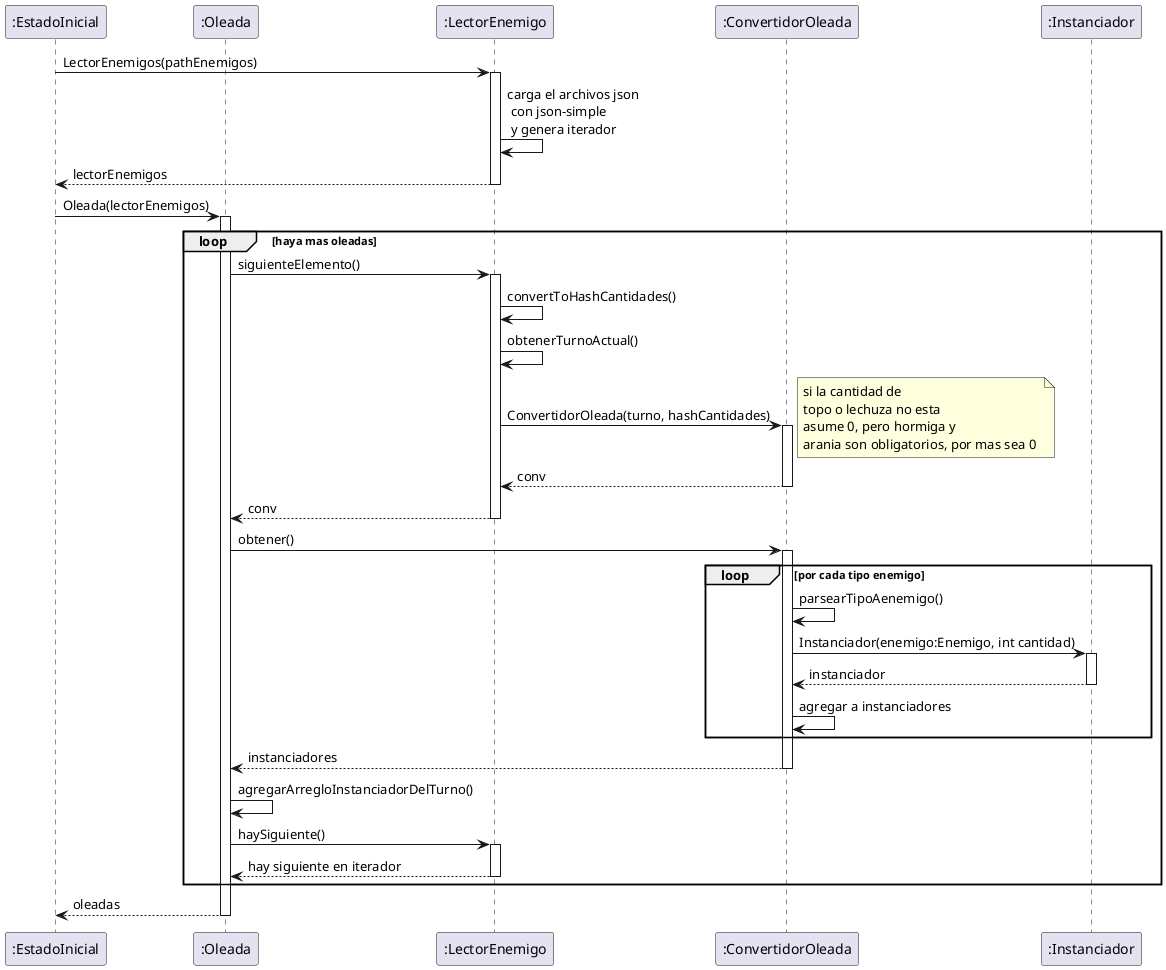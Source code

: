 @startuml

participant ":EstadoInicial" as state


participant ":Oleada" as old
participant ":LectorEnemigo" as lold
participant ":ConvertidorOleada" as conv
participant ":Instanciador" as inst
state->lold: LectorEnemigos(pathEnemigos)
activate lold

lold->lold:carga el archivos json\n con json-simple\n y genera iterador
lold-->state: lectorEnemigos
deactivate lold

state->old: Oleada(lectorEnemigos)
activate old


loop haya mas oleadas




old -> lold: siguienteElemento()
activate lold

lold->lold: convertToHashCantidades()
lold->lold: obtenerTurnoActual()
lold-> conv: ConvertidorOleada(turno, hashCantidades)
activate conv
note right
si la cantidad de
topo o lechuza no esta
asume 0, pero hormiga y
arania son obligatorios, por mas sea 0 
end note
conv --> lold: conv
deactivate conv
lold --> old: conv
deactivate lold


old->conv: obtener()
activate conv
loop por cada tipo enemigo
conv->conv: parsearTipoAenemigo()

conv-> inst: Instanciador(enemigo:Enemigo, int cantidad)
activate inst
inst--> conv: instanciador
deactivate inst
conv->conv: agregar a instanciadores
end
conv -->old: instanciadores

deactivate conv
old->old: agregarArregloInstanciadorDelTurno()

old -> lold: haySiguiente()
activate lold
lold --> old: hay siguiente en iterador
deactivate lold

end


old-->state: oleadas
deactivate old

@enduml